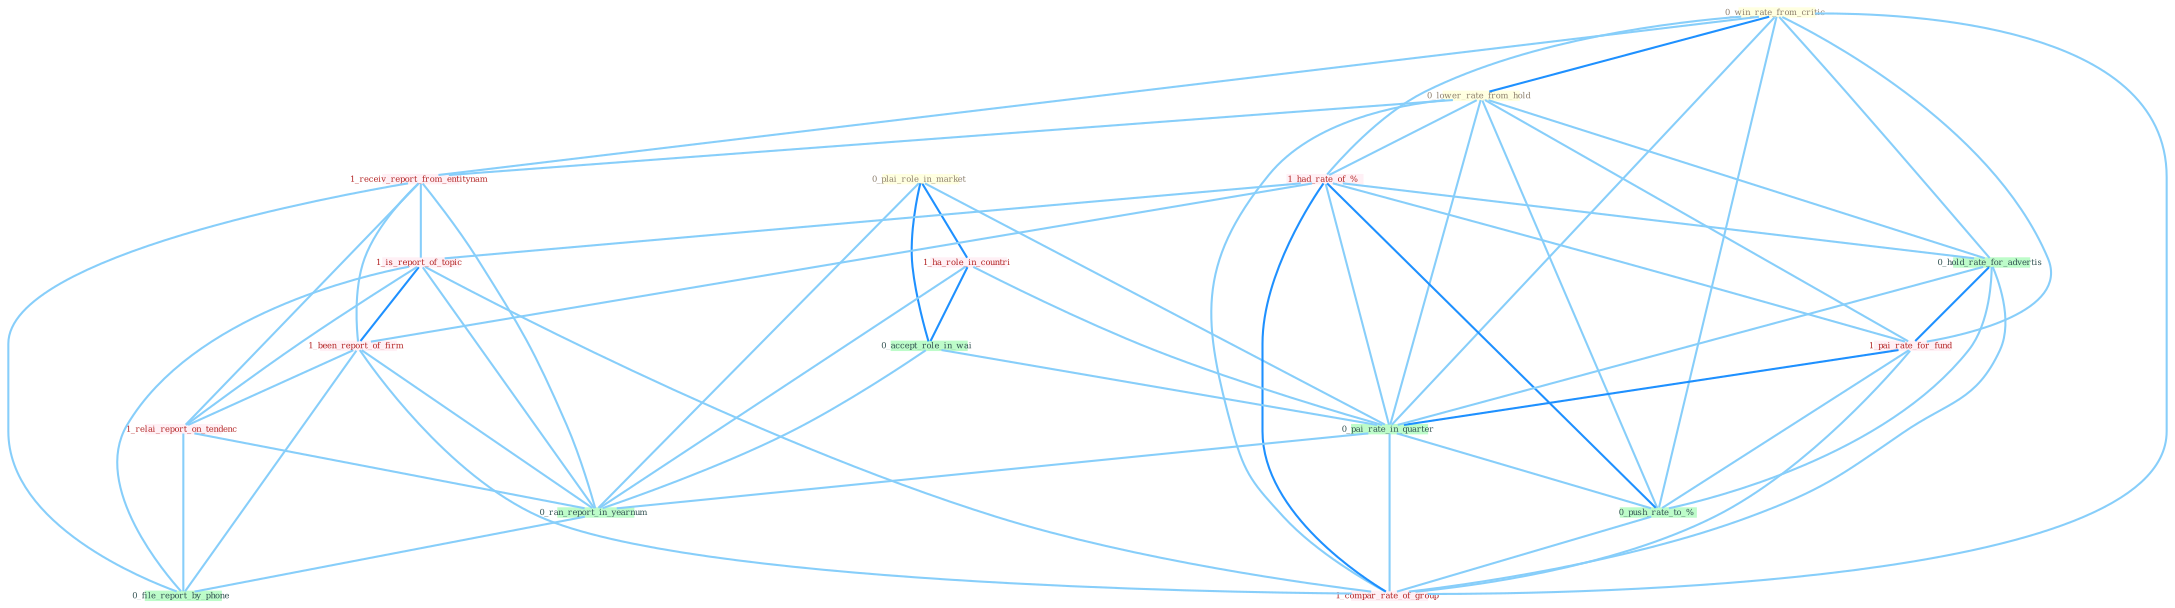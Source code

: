 Graph G{ 
    node
    [shape=polygon,style=filled,width=.5,height=.06,color="#BDFCC9",fixedsize=true,fontsize=4,
    fontcolor="#2f4f4f"];
    {node
    [color="#ffffe0", fontcolor="#8b7d6b"] "0_win_rate_from_critic " "0_plai_role_in_market " "0_lower_rate_from_hold "}
{node [color="#fff0f5", fontcolor="#b22222"] "1_had_rate_of_% " "1_ha_role_in_countri " "1_receiv_report_from_entitynam " "1_is_report_of_topic " "1_been_report_of_firm " "1_pai_rate_for_fund " "1_relai_report_on_tendenc " "1_compar_rate_of_group "}
edge [color="#B0E2FF"];

	"0_win_rate_from_critic " -- "0_lower_rate_from_hold " [w="2", color="#1e90ff" , len=0.8];
	"0_win_rate_from_critic " -- "1_had_rate_of_% " [w="1", color="#87cefa" ];
	"0_win_rate_from_critic " -- "1_receiv_report_from_entitynam " [w="1", color="#87cefa" ];
	"0_win_rate_from_critic " -- "0_hold_rate_for_advertis " [w="1", color="#87cefa" ];
	"0_win_rate_from_critic " -- "1_pai_rate_for_fund " [w="1", color="#87cefa" ];
	"0_win_rate_from_critic " -- "0_pai_rate_in_quarter " [w="1", color="#87cefa" ];
	"0_win_rate_from_critic " -- "0_push_rate_to_% " [w="1", color="#87cefa" ];
	"0_win_rate_from_critic " -- "1_compar_rate_of_group " [w="1", color="#87cefa" ];
	"0_plai_role_in_market " -- "1_ha_role_in_countri " [w="2", color="#1e90ff" , len=0.8];
	"0_plai_role_in_market " -- "0_accept_role_in_wai " [w="2", color="#1e90ff" , len=0.8];
	"0_plai_role_in_market " -- "0_pai_rate_in_quarter " [w="1", color="#87cefa" ];
	"0_plai_role_in_market " -- "0_ran_report_in_yearnum " [w="1", color="#87cefa" ];
	"0_lower_rate_from_hold " -- "1_had_rate_of_% " [w="1", color="#87cefa" ];
	"0_lower_rate_from_hold " -- "1_receiv_report_from_entitynam " [w="1", color="#87cefa" ];
	"0_lower_rate_from_hold " -- "0_hold_rate_for_advertis " [w="1", color="#87cefa" ];
	"0_lower_rate_from_hold " -- "1_pai_rate_for_fund " [w="1", color="#87cefa" ];
	"0_lower_rate_from_hold " -- "0_pai_rate_in_quarter " [w="1", color="#87cefa" ];
	"0_lower_rate_from_hold " -- "0_push_rate_to_% " [w="1", color="#87cefa" ];
	"0_lower_rate_from_hold " -- "1_compar_rate_of_group " [w="1", color="#87cefa" ];
	"1_had_rate_of_% " -- "1_is_report_of_topic " [w="1", color="#87cefa" ];
	"1_had_rate_of_% " -- "0_hold_rate_for_advertis " [w="1", color="#87cefa" ];
	"1_had_rate_of_% " -- "1_been_report_of_firm " [w="1", color="#87cefa" ];
	"1_had_rate_of_% " -- "1_pai_rate_for_fund " [w="1", color="#87cefa" ];
	"1_had_rate_of_% " -- "0_pai_rate_in_quarter " [w="1", color="#87cefa" ];
	"1_had_rate_of_% " -- "0_push_rate_to_% " [w="2", color="#1e90ff" , len=0.8];
	"1_had_rate_of_% " -- "1_compar_rate_of_group " [w="2", color="#1e90ff" , len=0.8];
	"1_ha_role_in_countri " -- "0_accept_role_in_wai " [w="2", color="#1e90ff" , len=0.8];
	"1_ha_role_in_countri " -- "0_pai_rate_in_quarter " [w="1", color="#87cefa" ];
	"1_ha_role_in_countri " -- "0_ran_report_in_yearnum " [w="1", color="#87cefa" ];
	"1_receiv_report_from_entitynam " -- "1_is_report_of_topic " [w="1", color="#87cefa" ];
	"1_receiv_report_from_entitynam " -- "1_been_report_of_firm " [w="1", color="#87cefa" ];
	"1_receiv_report_from_entitynam " -- "1_relai_report_on_tendenc " [w="1", color="#87cefa" ];
	"1_receiv_report_from_entitynam " -- "0_ran_report_in_yearnum " [w="1", color="#87cefa" ];
	"1_receiv_report_from_entitynam " -- "0_file_report_by_phone " [w="1", color="#87cefa" ];
	"1_is_report_of_topic " -- "1_been_report_of_firm " [w="2", color="#1e90ff" , len=0.8];
	"1_is_report_of_topic " -- "1_relai_report_on_tendenc " [w="1", color="#87cefa" ];
	"1_is_report_of_topic " -- "0_ran_report_in_yearnum " [w="1", color="#87cefa" ];
	"1_is_report_of_topic " -- "0_file_report_by_phone " [w="1", color="#87cefa" ];
	"1_is_report_of_topic " -- "1_compar_rate_of_group " [w="1", color="#87cefa" ];
	"0_hold_rate_for_advertis " -- "1_pai_rate_for_fund " [w="2", color="#1e90ff" , len=0.8];
	"0_hold_rate_for_advertis " -- "0_pai_rate_in_quarter " [w="1", color="#87cefa" ];
	"0_hold_rate_for_advertis " -- "0_push_rate_to_% " [w="1", color="#87cefa" ];
	"0_hold_rate_for_advertis " -- "1_compar_rate_of_group " [w="1", color="#87cefa" ];
	"0_accept_role_in_wai " -- "0_pai_rate_in_quarter " [w="1", color="#87cefa" ];
	"0_accept_role_in_wai " -- "0_ran_report_in_yearnum " [w="1", color="#87cefa" ];
	"1_been_report_of_firm " -- "1_relai_report_on_tendenc " [w="1", color="#87cefa" ];
	"1_been_report_of_firm " -- "0_ran_report_in_yearnum " [w="1", color="#87cefa" ];
	"1_been_report_of_firm " -- "0_file_report_by_phone " [w="1", color="#87cefa" ];
	"1_been_report_of_firm " -- "1_compar_rate_of_group " [w="1", color="#87cefa" ];
	"1_pai_rate_for_fund " -- "0_pai_rate_in_quarter " [w="2", color="#1e90ff" , len=0.8];
	"1_pai_rate_for_fund " -- "0_push_rate_to_% " [w="1", color="#87cefa" ];
	"1_pai_rate_for_fund " -- "1_compar_rate_of_group " [w="1", color="#87cefa" ];
	"0_pai_rate_in_quarter " -- "0_ran_report_in_yearnum " [w="1", color="#87cefa" ];
	"0_pai_rate_in_quarter " -- "0_push_rate_to_% " [w="1", color="#87cefa" ];
	"0_pai_rate_in_quarter " -- "1_compar_rate_of_group " [w="1", color="#87cefa" ];
	"1_relai_report_on_tendenc " -- "0_ran_report_in_yearnum " [w="1", color="#87cefa" ];
	"1_relai_report_on_tendenc " -- "0_file_report_by_phone " [w="1", color="#87cefa" ];
	"0_ran_report_in_yearnum " -- "0_file_report_by_phone " [w="1", color="#87cefa" ];
	"0_push_rate_to_% " -- "1_compar_rate_of_group " [w="1", color="#87cefa" ];
}